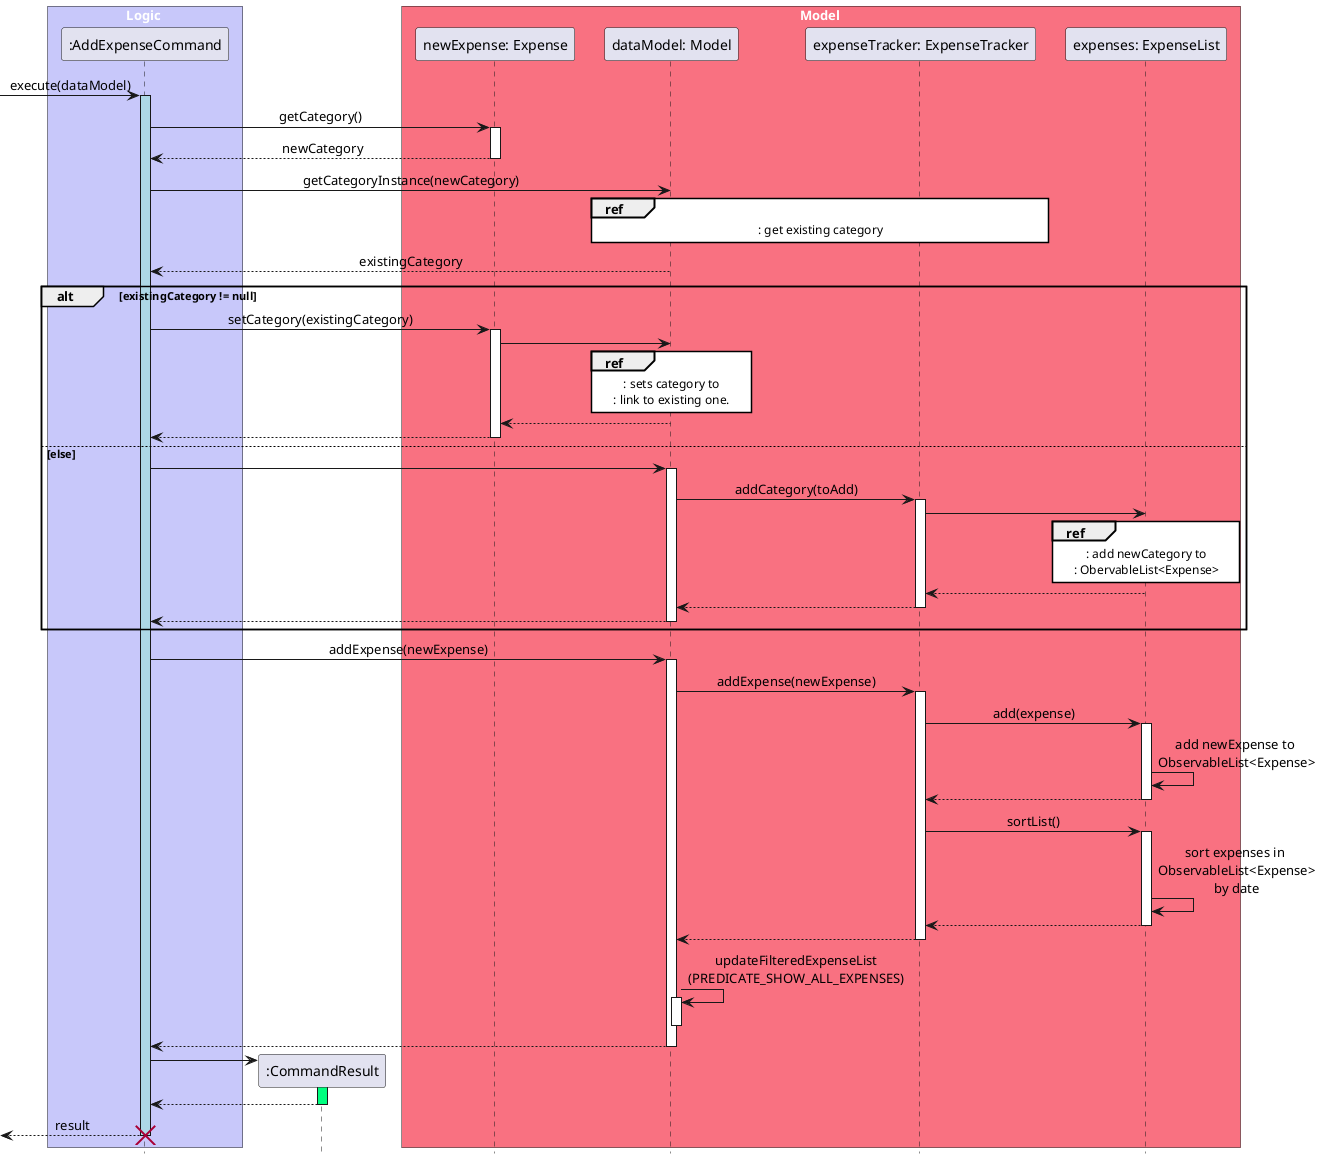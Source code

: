 @startuml  AddExpenseSequenceDiagram

hide footbox
skinparam MinClassWidth 50
skinparam ParticipantPadding 10
skinparam Shadowing false
skinparam DefaultTextAlignment center
skinparam packageStyle Rectangle

box Model #F97181
participant "newExpense: Expense" as Expense order 2
participant "dataModel: Model" as Model order 3
participant "expenseTracker: ExpenseTracker" as ExpenseTracker order 4
participant "expenses: ExpenseList" as ExpenseList order 5
end box
skinparam Sequence {
    MessageAlign center
    BoxFontSize 15
    BoxPadding 0
    BoxFontColor #FFFFFF
    ReferenceBackgroundColor #FFFFFF
}

box Logic #C8C8FA
participant ":AddExpenseCommand" as Command  order 1
end box

[->Command: execute(dataModel)
activate Command #LightBlue
Command -> Expense: getCategory()
activate Expense
Expense --> Command: newCategory
deactivate Expense
Command -> Model : getCategoryInstance(newCategory)
ref over Model, ExpenseTracker
    : get existing category
end ref
Model --> Command: existingCategory
alt existingCategory != null
    Command -> Expense: setCategory(existingCategory)
    activate Expense
    Expense -> Model
    ref over Model
        : sets category to
        : link to existing one.
    end ref
    Model --> Expense
    Expense --> Command
    deactivate Expense
else else
    Command -> Model
    activate Model
    Model -> ExpenseTracker : addCategory(toAdd)
    activate ExpenseTracker

    ExpenseTracker -> ExpenseList
    ref over ExpenseList
        : add newCategory to
        : ObervableList<Expense>
    end ref
    ExpenseList --> ExpenseTracker
    ExpenseTracker --> Model
    deactivate ExpenseTracker
    Model --> Command
    deactivate Model
end
Command -> Model: addExpense(newExpense)
activate Model
Model -> ExpenseTracker: addExpense(newExpense)
activate ExpenseTracker
ExpenseTracker -> ExpenseList: add(expense)
activate ExpenseList
ExpenseList -> ExpenseList: add newExpense to \nObservableList<Expense>
ExpenseList --> ExpenseTracker
deactivate ExpenseList
ExpenseTracker -> ExpenseList: sortList()
activate ExpenseList
ExpenseList -> ExpenseList: sort expenses in \nObservableList<Expense>\nby date
ExpenseList --> ExpenseTracker
deactivate ExpenseList
ExpenseTracker --> Model
deactivate ExpenseTracker
Model -> Model: updateFilteredExpenseList\n(PREDICATE_SHOW_ALL_EXPENSES)
activate Model
deactivate Model
Model --> Command
deactivate Model
create ":CommandResult" as CommandResult order 1
Command -> CommandResult
activate CommandResult #SpringGreen
CommandResult --> Command
deactivate CommandResult
[<-- Command: result
destroy Command

@enduml

